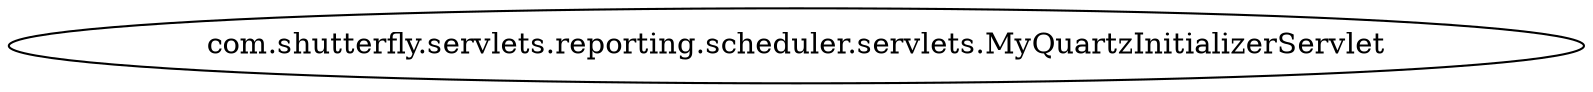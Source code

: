 digraph dependencyGraph {
 concentrate=true;
 rankdir="LR"; 
ranksep="2.0";
"com.shutterfly.servlets.reporting.scheduler.servlets.MyQuartzInitializerServlet"; 
}